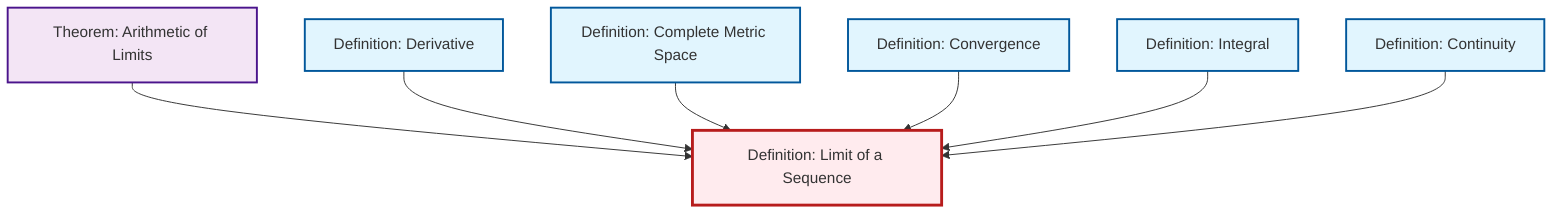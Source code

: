 graph TD
    classDef definition fill:#e1f5fe,stroke:#01579b,stroke-width:2px
    classDef theorem fill:#f3e5f5,stroke:#4a148c,stroke-width:2px
    classDef axiom fill:#fff3e0,stroke:#e65100,stroke-width:2px
    classDef example fill:#e8f5e9,stroke:#1b5e20,stroke-width:2px
    classDef current fill:#ffebee,stroke:#b71c1c,stroke-width:3px
    def-limit["Definition: Limit of a Sequence"]:::definition
    def-integral["Definition: Integral"]:::definition
    def-derivative["Definition: Derivative"]:::definition
    def-complete-metric-space["Definition: Complete Metric Space"]:::definition
    def-continuity["Definition: Continuity"]:::definition
    thm-limit-arithmetic["Theorem: Arithmetic of Limits"]:::theorem
    def-convergence["Definition: Convergence"]:::definition
    thm-limit-arithmetic --> def-limit
    def-derivative --> def-limit
    def-complete-metric-space --> def-limit
    def-convergence --> def-limit
    def-integral --> def-limit
    def-continuity --> def-limit
    class def-limit current